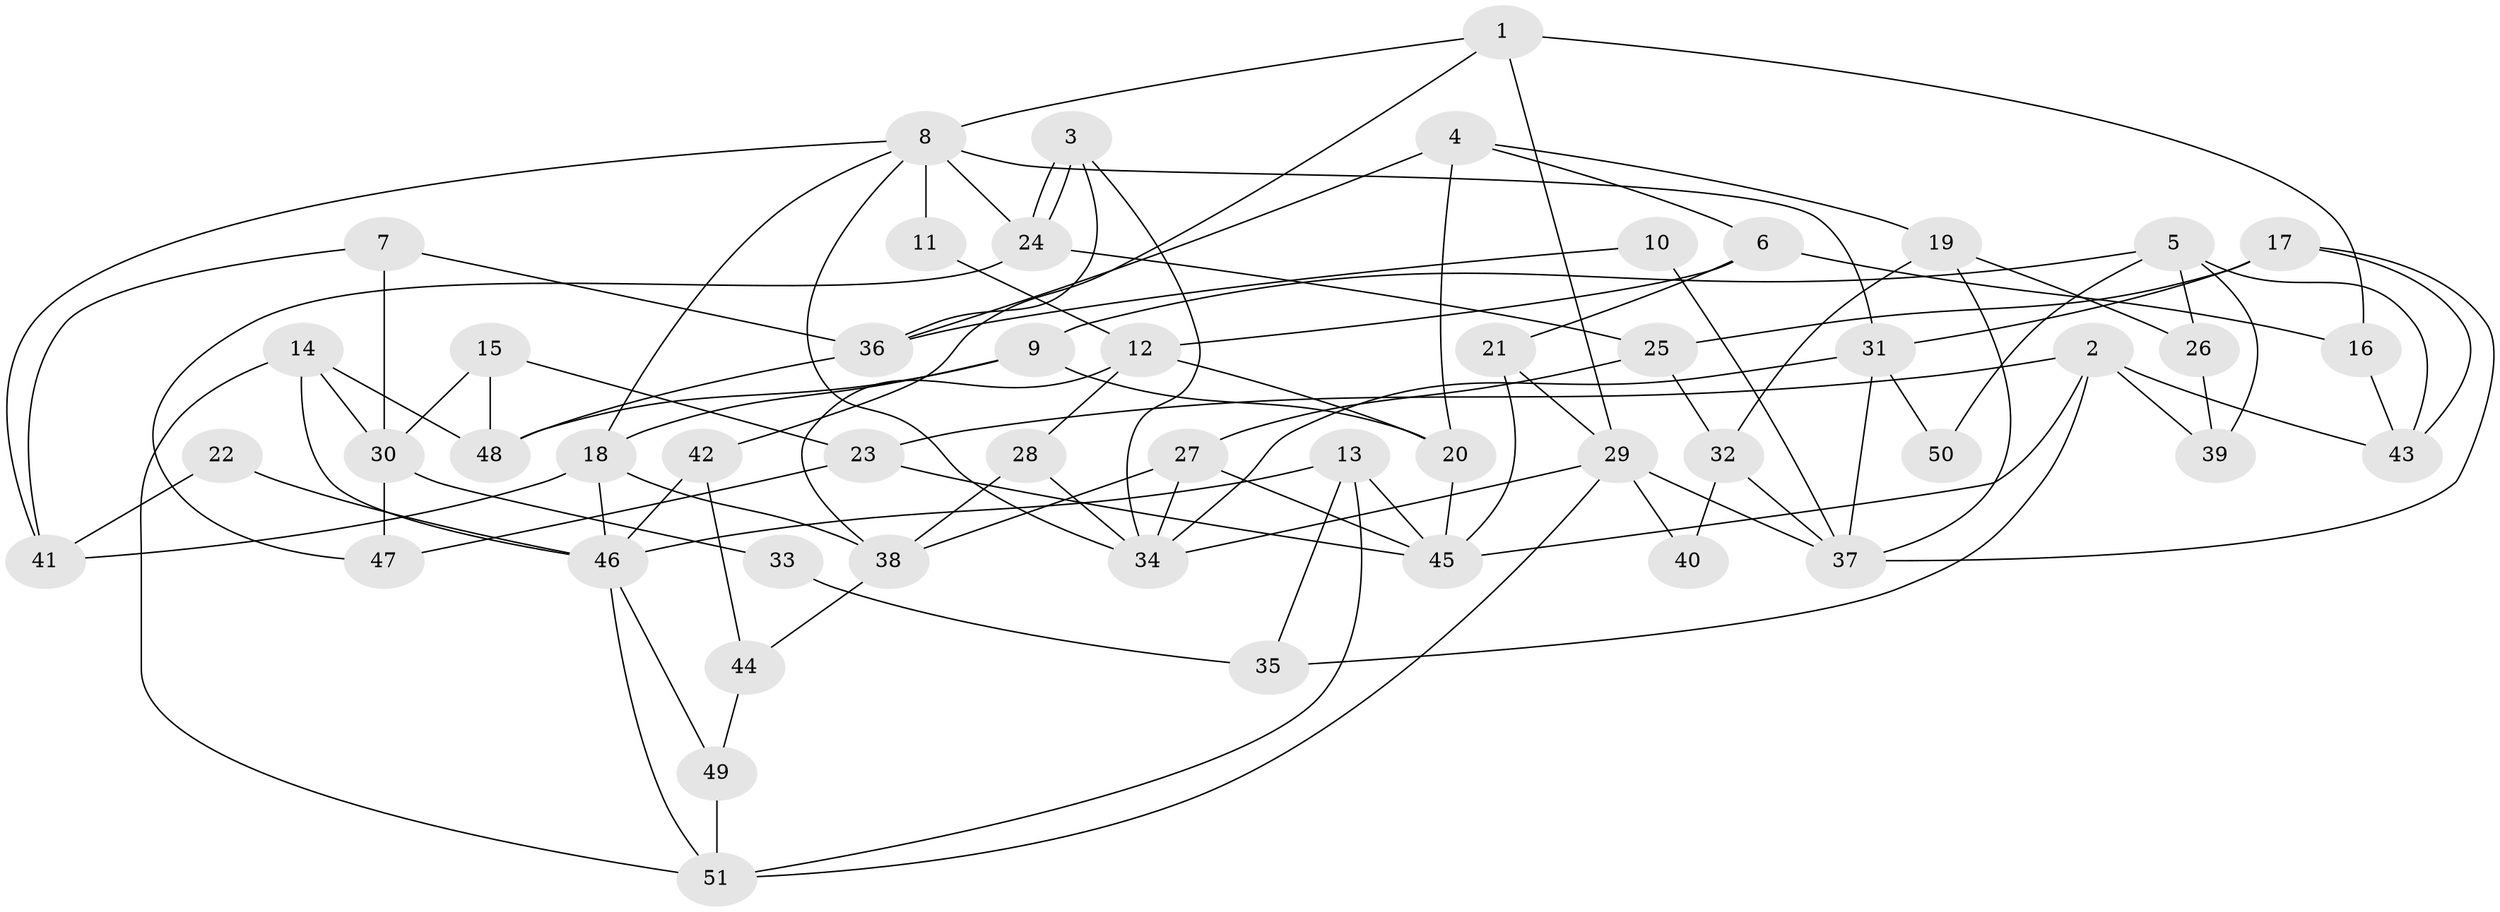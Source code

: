 // coarse degree distribution, {9: 0.03333333333333333, 5: 0.26666666666666666, 4: 0.26666666666666666, 6: 0.16666666666666666, 7: 0.06666666666666667, 8: 0.06666666666666667, 3: 0.1, 2: 0.03333333333333333}
// Generated by graph-tools (version 1.1) at 2025/41/03/06/25 10:41:52]
// undirected, 51 vertices, 102 edges
graph export_dot {
graph [start="1"]
  node [color=gray90,style=filled];
  1;
  2;
  3;
  4;
  5;
  6;
  7;
  8;
  9;
  10;
  11;
  12;
  13;
  14;
  15;
  16;
  17;
  18;
  19;
  20;
  21;
  22;
  23;
  24;
  25;
  26;
  27;
  28;
  29;
  30;
  31;
  32;
  33;
  34;
  35;
  36;
  37;
  38;
  39;
  40;
  41;
  42;
  43;
  44;
  45;
  46;
  47;
  48;
  49;
  50;
  51;
  1 -- 29;
  1 -- 8;
  1 -- 16;
  1 -- 42;
  2 -- 23;
  2 -- 43;
  2 -- 35;
  2 -- 39;
  2 -- 45;
  3 -- 34;
  3 -- 24;
  3 -- 24;
  3 -- 36;
  4 -- 19;
  4 -- 36;
  4 -- 6;
  4 -- 20;
  5 -- 39;
  5 -- 9;
  5 -- 26;
  5 -- 43;
  5 -- 50;
  6 -- 21;
  6 -- 12;
  6 -- 16;
  7 -- 36;
  7 -- 41;
  7 -- 30;
  8 -- 24;
  8 -- 31;
  8 -- 11;
  8 -- 18;
  8 -- 34;
  8 -- 41;
  9 -- 20;
  9 -- 18;
  9 -- 48;
  10 -- 37;
  10 -- 36;
  11 -- 12;
  12 -- 20;
  12 -- 28;
  12 -- 38;
  13 -- 51;
  13 -- 45;
  13 -- 35;
  13 -- 46;
  14 -- 51;
  14 -- 46;
  14 -- 30;
  14 -- 48;
  15 -- 48;
  15 -- 30;
  15 -- 23;
  16 -- 43;
  17 -- 37;
  17 -- 43;
  17 -- 25;
  17 -- 31;
  18 -- 38;
  18 -- 41;
  18 -- 46;
  19 -- 37;
  19 -- 32;
  19 -- 26;
  20 -- 45;
  21 -- 45;
  21 -- 29;
  22 -- 46;
  22 -- 41;
  23 -- 45;
  23 -- 47;
  24 -- 47;
  24 -- 25;
  25 -- 27;
  25 -- 32;
  26 -- 39;
  27 -- 38;
  27 -- 34;
  27 -- 45;
  28 -- 34;
  28 -- 38;
  29 -- 51;
  29 -- 34;
  29 -- 37;
  29 -- 40;
  30 -- 33;
  30 -- 47;
  31 -- 34;
  31 -- 37;
  31 -- 50;
  32 -- 37;
  32 -- 40;
  33 -- 35;
  36 -- 48;
  38 -- 44;
  42 -- 46;
  42 -- 44;
  44 -- 49;
  46 -- 49;
  46 -- 51;
  49 -- 51;
}
